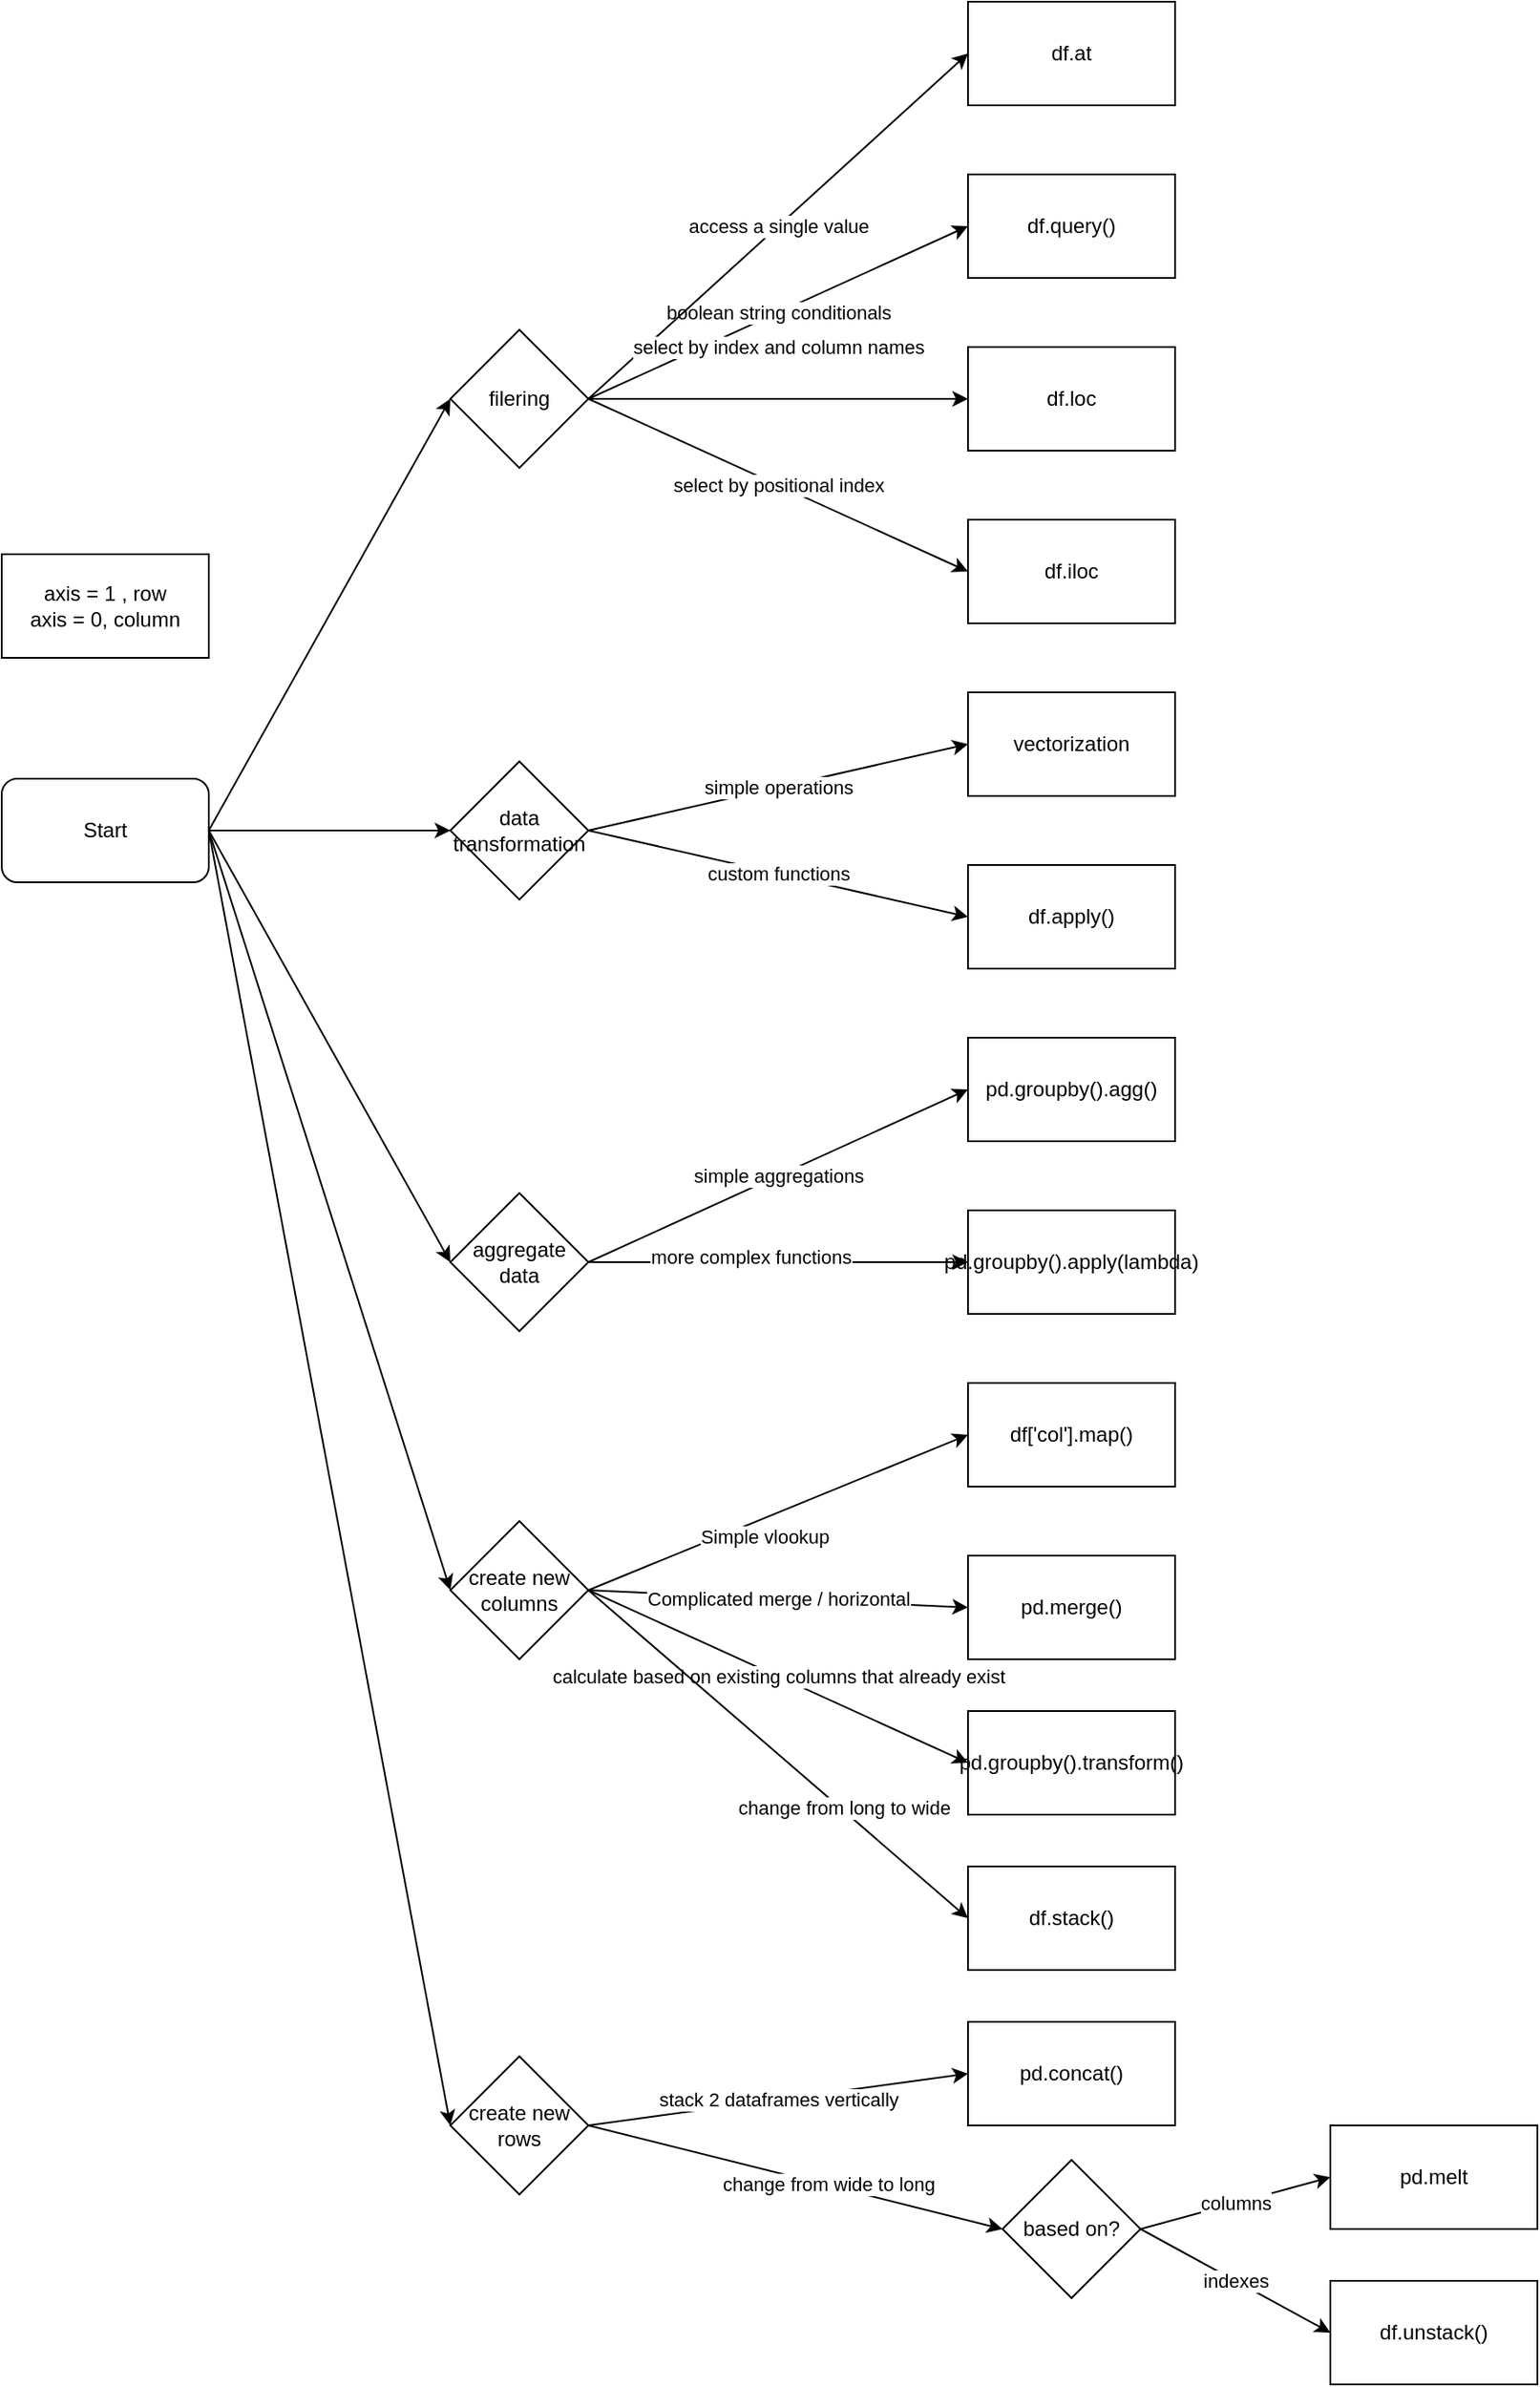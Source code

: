 <mxfile>
    <diagram id="RS6NUa2PT09wAnw00kXu" name="Page-1">
        <mxGraphModel dx="1598" dy="2028" grid="1" gridSize="10" guides="1" tooltips="1" connect="1" arrows="1" fold="1" page="1" pageScale="1" pageWidth="850" pageHeight="1100" math="0" shadow="0">
            <root>
                <mxCell id="0"/>
                <mxCell id="1" parent="0"/>
                <mxCell id="2" value="pd.melt" style="rounded=0;whiteSpace=wrap;html=1;" parent="1" vertex="1">
                    <mxGeometry x="780" y="810" width="120" height="60" as="geometry"/>
                </mxCell>
                <mxCell id="3" value="pd.groupby().agg()" style="rounded=0;whiteSpace=wrap;html=1;" parent="1" vertex="1">
                    <mxGeometry x="570" y="180" width="120" height="60" as="geometry"/>
                </mxCell>
                <mxCell id="4" value="pd.groupby().apply(lambda)" style="rounded=0;whiteSpace=wrap;html=1;" parent="1" vertex="1">
                    <mxGeometry x="570" y="280" width="120" height="60" as="geometry"/>
                </mxCell>
                <mxCell id="7" value="calculate based on existing columns that already exist" style="edgeStyle=none;html=1;exitX=0;exitY=0.5;exitDx=0;exitDy=0;entryX=0;entryY=0.5;entryDx=0;entryDy=0;" parent="1" source="13" target="6" edge="1">
                    <mxGeometry relative="1" as="geometry">
                        <mxPoint x="350" y="400" as="sourcePoint"/>
                    </mxGeometry>
                </mxCell>
                <mxCell id="10" style="edgeStyle=none;html=1;exitX=0;exitY=0.5;exitDx=0;exitDy=0;entryX=0;entryY=0.5;entryDx=0;entryDy=0;" parent="1" source="13" target="8" edge="1">
                    <mxGeometry relative="1" as="geometry">
                        <mxPoint x="350" y="400" as="sourcePoint"/>
                        <mxPoint x="480" y="399.5" as="targetPoint"/>
                    </mxGeometry>
                </mxCell>
                <mxCell id="12" value="Simple vlookup" style="edgeLabel;html=1;align=center;verticalAlign=middle;resizable=0;points=[];" parent="10" vertex="1" connectable="0">
                    <mxGeometry x="-0.319" y="-5" relative="1" as="geometry">
                        <mxPoint x="25" y="-5" as="offset"/>
                    </mxGeometry>
                </mxCell>
                <mxCell id="11" value="Complicated merge / horizontal" style="edgeStyle=none;html=1;exitX=0;exitY=0.5;exitDx=0;exitDy=0;entryX=0;entryY=0.5;entryDx=0;entryDy=0;" parent="1" source="13" target="9" edge="1">
                    <mxGeometry relative="1" as="geometry">
                        <mxPoint x="350" y="400" as="sourcePoint"/>
                    </mxGeometry>
                </mxCell>
                <mxCell id="6" value="pd.groupby().transform()" style="rounded=0;whiteSpace=wrap;html=1;" parent="1" vertex="1">
                    <mxGeometry x="570" y="570" width="120" height="60" as="geometry"/>
                </mxCell>
                <mxCell id="8" value="df['col'].map()" style="rounded=0;whiteSpace=wrap;html=1;" parent="1" vertex="1">
                    <mxGeometry x="570" y="380" width="120" height="60" as="geometry"/>
                </mxCell>
                <mxCell id="9" value="pd.merge()" style="rounded=0;whiteSpace=wrap;html=1;" parent="1" vertex="1">
                    <mxGeometry x="570" y="480" width="120" height="60" as="geometry"/>
                </mxCell>
                <mxCell id="15" value="stack 2 dataframes vertically" style="edgeStyle=none;html=1;exitX=0.5;exitY=0;exitDx=0;exitDy=0;entryX=0;entryY=0.5;entryDx=0;entryDy=0;" parent="1" source="25" target="14" edge="1">
                    <mxGeometry relative="1" as="geometry"/>
                </mxCell>
                <mxCell id="38" style="edgeStyle=none;html=1;exitX=0;exitY=0.5;exitDx=0;exitDy=0;entryX=0;entryY=0.5;entryDx=0;entryDy=0;" parent="1" source="13" target="29" edge="1">
                    <mxGeometry relative="1" as="geometry"/>
                </mxCell>
                <mxCell id="39" value="change from long to wide" style="edgeLabel;html=1;align=center;verticalAlign=middle;resizable=0;points=[];" parent="38" vertex="1" connectable="0">
                    <mxGeometry x="0.332" y="2" relative="1" as="geometry">
                        <mxPoint y="1" as="offset"/>
                    </mxGeometry>
                </mxCell>
                <mxCell id="13" value="create new columns" style="rhombus;whiteSpace=wrap;html=1;direction=west;" parent="1" vertex="1">
                    <mxGeometry x="270" y="460" width="80" height="80" as="geometry"/>
                </mxCell>
                <mxCell id="14" value="pd.concat()" style="rounded=0;whiteSpace=wrap;html=1;" parent="1" vertex="1">
                    <mxGeometry x="570" y="750" width="120" height="60" as="geometry"/>
                </mxCell>
                <mxCell id="17" value="simple aggregations" style="edgeStyle=none;html=1;exitX=0;exitY=0.5;exitDx=0;exitDy=0;entryX=0;entryY=0.5;entryDx=0;entryDy=0;" parent="1" source="16" target="3" edge="1">
                    <mxGeometry relative="1" as="geometry"/>
                </mxCell>
                <mxCell id="18" style="edgeStyle=none;html=1;exitX=0;exitY=0.5;exitDx=0;exitDy=0;entryX=0;entryY=0.5;entryDx=0;entryDy=0;" parent="1" source="16" target="4" edge="1">
                    <mxGeometry relative="1" as="geometry"/>
                </mxCell>
                <mxCell id="31" value="more complex functions" style="edgeLabel;html=1;align=center;verticalAlign=middle;resizable=0;points=[];" parent="18" vertex="1" connectable="0">
                    <mxGeometry x="-0.152" y="3" relative="1" as="geometry">
                        <mxPoint as="offset"/>
                    </mxGeometry>
                </mxCell>
                <mxCell id="16" value="aggregate data" style="rhombus;whiteSpace=wrap;html=1;direction=west;" parent="1" vertex="1">
                    <mxGeometry x="270" y="270" width="80" height="80" as="geometry"/>
                </mxCell>
                <mxCell id="21" style="edgeStyle=none;html=1;exitX=1;exitY=0.5;exitDx=0;exitDy=0;entryX=1;entryY=0.5;entryDx=0;entryDy=0;" parent="1" source="20" target="16" edge="1">
                    <mxGeometry relative="1" as="geometry"/>
                </mxCell>
                <mxCell id="22" style="edgeStyle=none;html=1;exitX=1;exitY=0.5;exitDx=0;exitDy=0;entryX=1;entryY=0.5;entryDx=0;entryDy=0;" parent="1" source="20" target="13" edge="1">
                    <mxGeometry relative="1" as="geometry"/>
                </mxCell>
                <mxCell id="23" style="edgeStyle=none;html=1;exitX=0.5;exitY=0;exitDx=0;exitDy=0;entryX=0;entryY=0.5;entryDx=0;entryDy=0;" parent="1" source="25" target="32" edge="1">
                    <mxGeometry relative="1" as="geometry"/>
                </mxCell>
                <mxCell id="24" value="change from wide to long" style="edgeLabel;html=1;align=center;verticalAlign=middle;resizable=0;points=[];" parent="23" vertex="1" connectable="0">
                    <mxGeometry x="0.158" y="1" relative="1" as="geometry">
                        <mxPoint as="offset"/>
                    </mxGeometry>
                </mxCell>
                <mxCell id="26" style="edgeStyle=none;html=1;exitX=1;exitY=0.5;exitDx=0;exitDy=0;entryX=0.5;entryY=1;entryDx=0;entryDy=0;" parent="1" source="20" target="25" edge="1">
                    <mxGeometry relative="1" as="geometry"/>
                </mxCell>
                <mxCell id="55" style="edgeStyle=none;html=1;exitX=1;exitY=0.5;exitDx=0;exitDy=0;entryX=1;entryY=0.5;entryDx=0;entryDy=0;" parent="1" source="20" target="40" edge="1">
                    <mxGeometry relative="1" as="geometry"/>
                </mxCell>
                <mxCell id="56" style="edgeStyle=none;html=1;exitX=1;exitY=0.5;exitDx=0;exitDy=0;entryX=1;entryY=0.5;entryDx=0;entryDy=0;" parent="1" source="20" target="46" edge="1">
                    <mxGeometry relative="1" as="geometry"/>
                </mxCell>
                <mxCell id="20" value="Start" style="rounded=1;whiteSpace=wrap;html=1;" parent="1" vertex="1">
                    <mxGeometry x="10" y="30" width="120" height="60" as="geometry"/>
                </mxCell>
                <mxCell id="25" value="create new rows" style="rhombus;whiteSpace=wrap;html=1;direction=south;" parent="1" vertex="1">
                    <mxGeometry x="270" y="770" width="80" height="80" as="geometry"/>
                </mxCell>
                <mxCell id="29" value="df.stack()" style="rounded=0;whiteSpace=wrap;html=1;" parent="1" vertex="1">
                    <mxGeometry x="570" y="660" width="120" height="60" as="geometry"/>
                </mxCell>
                <mxCell id="33" value="columns" style="edgeStyle=none;html=1;exitX=1;exitY=0.5;exitDx=0;exitDy=0;entryX=0;entryY=0.5;entryDx=0;entryDy=0;" parent="1" source="32" target="2" edge="1">
                    <mxGeometry relative="1" as="geometry"/>
                </mxCell>
                <mxCell id="37" value="indexes" style="edgeStyle=none;html=1;exitX=1;exitY=0.5;exitDx=0;exitDy=0;entryX=0;entryY=0.5;entryDx=0;entryDy=0;" parent="1" source="32" target="36" edge="1">
                    <mxGeometry relative="1" as="geometry"/>
                </mxCell>
                <mxCell id="32" value="based on?" style="rhombus;whiteSpace=wrap;html=1;" parent="1" vertex="1">
                    <mxGeometry x="590" y="830" width="80" height="80" as="geometry"/>
                </mxCell>
                <mxCell id="36" value="df.unstack()" style="rounded=0;whiteSpace=wrap;html=1;" parent="1" vertex="1">
                    <mxGeometry x="780" y="900" width="120" height="60" as="geometry"/>
                </mxCell>
                <mxCell id="42" value="custom functions" style="edgeStyle=none;html=1;exitX=0;exitY=0.5;exitDx=0;exitDy=0;entryX=0;entryY=0.5;entryDx=0;entryDy=0;" parent="1" source="40" target="41" edge="1">
                    <mxGeometry relative="1" as="geometry"/>
                </mxCell>
                <mxCell id="44" value="simple operations" style="edgeStyle=none;html=1;exitX=0;exitY=0.5;exitDx=0;exitDy=0;entryX=0;entryY=0.5;entryDx=0;entryDy=0;" parent="1" source="40" target="43" edge="1">
                    <mxGeometry relative="1" as="geometry"/>
                </mxCell>
                <mxCell id="40" value="data transformation" style="rhombus;whiteSpace=wrap;html=1;direction=west;" parent="1" vertex="1">
                    <mxGeometry x="270" y="20" width="80" height="80" as="geometry"/>
                </mxCell>
                <mxCell id="41" value="df.apply()" style="rounded=0;whiteSpace=wrap;html=1;" parent="1" vertex="1">
                    <mxGeometry x="570" y="80" width="120" height="60" as="geometry"/>
                </mxCell>
                <mxCell id="43" value="vectorization" style="rounded=0;whiteSpace=wrap;html=1;" parent="1" vertex="1">
                    <mxGeometry x="570" y="-20" width="120" height="60" as="geometry"/>
                </mxCell>
                <mxCell id="45" value="axis = 1 , row&lt;br&gt;axis = 0, column" style="rounded=0;whiteSpace=wrap;html=1;" parent="1" vertex="1">
                    <mxGeometry x="10" y="-100" width="120" height="60" as="geometry"/>
                </mxCell>
                <mxCell id="49" value="select by positional index" style="edgeStyle=none;html=1;exitX=0;exitY=0.5;exitDx=0;exitDy=0;entryX=0;entryY=0.5;entryDx=0;entryDy=0;" parent="1" source="46" target="47" edge="1">
                    <mxGeometry relative="1" as="geometry"/>
                </mxCell>
                <mxCell id="50" value="boolean string conditionals" style="edgeStyle=none;html=1;exitX=0;exitY=0.5;exitDx=0;exitDy=0;entryX=0;entryY=0.5;entryDx=0;entryDy=0;" parent="1" source="46" target="48" edge="1">
                    <mxGeometry relative="1" as="geometry"/>
                </mxCell>
                <mxCell id="53" style="edgeStyle=none;html=1;exitX=0;exitY=0.5;exitDx=0;exitDy=0;entryX=0;entryY=0.5;entryDx=0;entryDy=0;" parent="1" source="46" target="52" edge="1">
                    <mxGeometry relative="1" as="geometry"/>
                </mxCell>
                <mxCell id="58" value="access a single value" style="edgeStyle=none;html=1;exitX=0;exitY=0.5;exitDx=0;exitDy=0;entryX=0;entryY=0.5;entryDx=0;entryDy=0;" parent="1" source="46" target="57" edge="1">
                    <mxGeometry relative="1" as="geometry"/>
                </mxCell>
                <mxCell id="46" value="filering" style="rhombus;whiteSpace=wrap;html=1;direction=west;" parent="1" vertex="1">
                    <mxGeometry x="270" y="-230" width="80" height="80" as="geometry"/>
                </mxCell>
                <mxCell id="47" value="df.iloc" style="rounded=0;whiteSpace=wrap;html=1;" parent="1" vertex="1">
                    <mxGeometry x="570" y="-120" width="120" height="60" as="geometry"/>
                </mxCell>
                <mxCell id="48" value="df.query()" style="rounded=0;whiteSpace=wrap;html=1;" parent="1" vertex="1">
                    <mxGeometry x="570" y="-320" width="120" height="60" as="geometry"/>
                </mxCell>
                <mxCell id="52" value="df.loc" style="rounded=0;whiteSpace=wrap;html=1;" parent="1" vertex="1">
                    <mxGeometry x="570" y="-220" width="120" height="60" as="geometry"/>
                </mxCell>
                <mxCell id="54" value="select by index and column names" style="edgeLabel;html=1;align=center;verticalAlign=middle;resizable=0;points=[];" parent="1" vertex="1" connectable="0">
                    <mxGeometry x="460.005" y="-219.996" as="geometry"/>
                </mxCell>
                <mxCell id="57" value="df.at" style="rounded=0;whiteSpace=wrap;html=1;" parent="1" vertex="1">
                    <mxGeometry x="570" y="-420" width="120" height="60" as="geometry"/>
                </mxCell>
            </root>
        </mxGraphModel>
    </diagram>
</mxfile>